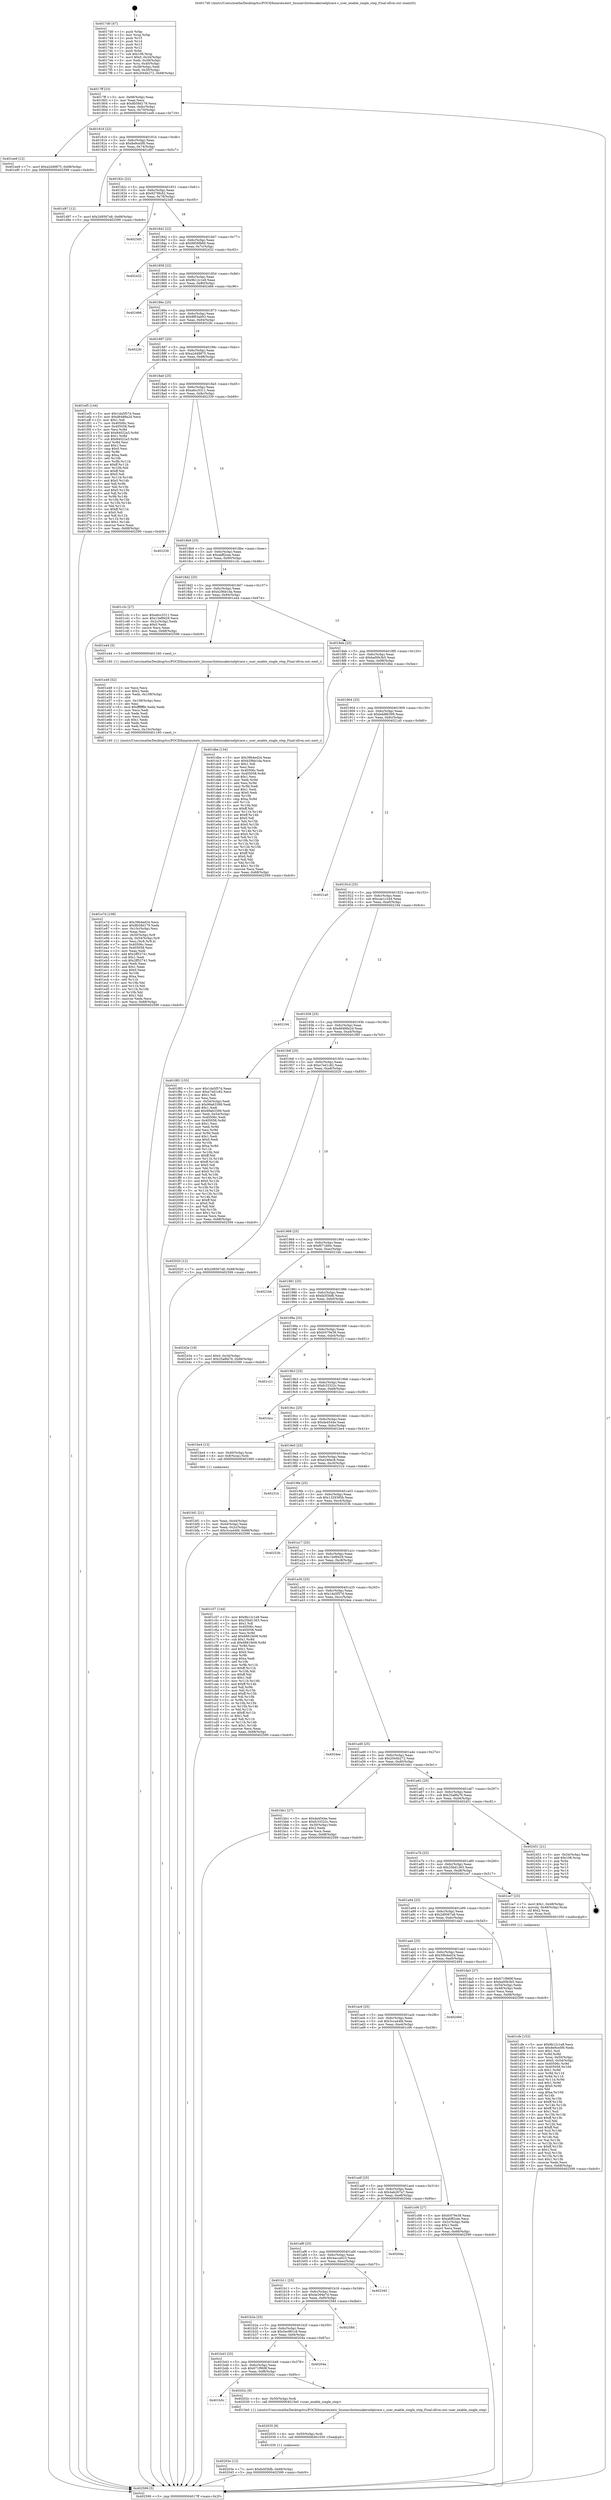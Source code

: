 digraph "0x4017d0" {
  label = "0x4017d0 (/mnt/c/Users/mathe/Desktop/tcc/POCII/binaries/extr_linuxarchxtensakernelptrace.c_user_enable_single_step_Final-ollvm.out::main(0))"
  labelloc = "t"
  node[shape=record]

  Entry [label="",width=0.3,height=0.3,shape=circle,fillcolor=black,style=filled]
  "0x4017ff" [label="{
     0x4017ff [23]\l
     | [instrs]\l
     &nbsp;&nbsp;0x4017ff \<+3\>: mov -0x68(%rbp),%eax\l
     &nbsp;&nbsp;0x401802 \<+2\>: mov %eax,%ecx\l
     &nbsp;&nbsp;0x401804 \<+6\>: sub $0x8b58d179,%ecx\l
     &nbsp;&nbsp;0x40180a \<+3\>: mov %eax,-0x6c(%rbp)\l
     &nbsp;&nbsp;0x40180d \<+3\>: mov %ecx,-0x70(%rbp)\l
     &nbsp;&nbsp;0x401810 \<+6\>: je 0000000000401ee9 \<main+0x719\>\l
  }"]
  "0x401ee9" [label="{
     0x401ee9 [12]\l
     | [instrs]\l
     &nbsp;&nbsp;0x401ee9 \<+7\>: movl $0xa2d48875,-0x68(%rbp)\l
     &nbsp;&nbsp;0x401ef0 \<+5\>: jmp 0000000000402599 \<main+0xdc9\>\l
  }"]
  "0x401816" [label="{
     0x401816 [22]\l
     | [instrs]\l
     &nbsp;&nbsp;0x401816 \<+5\>: jmp 000000000040181b \<main+0x4b\>\l
     &nbsp;&nbsp;0x40181b \<+3\>: mov -0x6c(%rbp),%eax\l
     &nbsp;&nbsp;0x40181e \<+5\>: sub $0x8e9ce5f0,%eax\l
     &nbsp;&nbsp;0x401823 \<+3\>: mov %eax,-0x74(%rbp)\l
     &nbsp;&nbsp;0x401826 \<+6\>: je 0000000000401d97 \<main+0x5c7\>\l
  }"]
  Exit [label="",width=0.3,height=0.3,shape=circle,fillcolor=black,style=filled,peripheries=2]
  "0x401d97" [label="{
     0x401d97 [12]\l
     | [instrs]\l
     &nbsp;&nbsp;0x401d97 \<+7\>: movl $0x2d9567a8,-0x68(%rbp)\l
     &nbsp;&nbsp;0x401d9e \<+5\>: jmp 0000000000402599 \<main+0xdc9\>\l
  }"]
  "0x40182c" [label="{
     0x40182c [22]\l
     | [instrs]\l
     &nbsp;&nbsp;0x40182c \<+5\>: jmp 0000000000401831 \<main+0x61\>\l
     &nbsp;&nbsp;0x401831 \<+3\>: mov -0x6c(%rbp),%eax\l
     &nbsp;&nbsp;0x401834 \<+5\>: sub $0x9278fc62,%eax\l
     &nbsp;&nbsp;0x401839 \<+3\>: mov %eax,-0x78(%rbp)\l
     &nbsp;&nbsp;0x40183c \<+6\>: je 00000000004023d5 \<main+0xc05\>\l
  }"]
  "0x40203e" [label="{
     0x40203e [12]\l
     | [instrs]\l
     &nbsp;&nbsp;0x40203e \<+7\>: movl $0xfa5f3bfb,-0x68(%rbp)\l
     &nbsp;&nbsp;0x402045 \<+5\>: jmp 0000000000402599 \<main+0xdc9\>\l
  }"]
  "0x4023d5" [label="{
     0x4023d5\l
  }", style=dashed]
  "0x401842" [label="{
     0x401842 [22]\l
     | [instrs]\l
     &nbsp;&nbsp;0x401842 \<+5\>: jmp 0000000000401847 \<main+0x77\>\l
     &nbsp;&nbsp;0x401847 \<+3\>: mov -0x6c(%rbp),%eax\l
     &nbsp;&nbsp;0x40184a \<+5\>: sub $0x9856fb60,%eax\l
     &nbsp;&nbsp;0x40184f \<+3\>: mov %eax,-0x7c(%rbp)\l
     &nbsp;&nbsp;0x401852 \<+6\>: je 0000000000402432 \<main+0xc62\>\l
  }"]
  "0x402035" [label="{
     0x402035 [9]\l
     | [instrs]\l
     &nbsp;&nbsp;0x402035 \<+4\>: mov -0x50(%rbp),%rdi\l
     &nbsp;&nbsp;0x402039 \<+5\>: call 0000000000401030 \<free@plt\>\l
     | [calls]\l
     &nbsp;&nbsp;0x401030 \{1\} (unknown)\l
  }"]
  "0x402432" [label="{
     0x402432\l
  }", style=dashed]
  "0x401858" [label="{
     0x401858 [22]\l
     | [instrs]\l
     &nbsp;&nbsp;0x401858 \<+5\>: jmp 000000000040185d \<main+0x8d\>\l
     &nbsp;&nbsp;0x40185d \<+3\>: mov -0x6c(%rbp),%eax\l
     &nbsp;&nbsp;0x401860 \<+5\>: sub $0x9b12c1e8,%eax\l
     &nbsp;&nbsp;0x401865 \<+3\>: mov %eax,-0x80(%rbp)\l
     &nbsp;&nbsp;0x401868 \<+6\>: je 0000000000402466 \<main+0xc96\>\l
  }"]
  "0x401b5c" [label="{
     0x401b5c\l
  }", style=dashed]
  "0x402466" [label="{
     0x402466\l
  }", style=dashed]
  "0x40186e" [label="{
     0x40186e [25]\l
     | [instrs]\l
     &nbsp;&nbsp;0x40186e \<+5\>: jmp 0000000000401873 \<main+0xa3\>\l
     &nbsp;&nbsp;0x401873 \<+3\>: mov -0x6c(%rbp),%eax\l
     &nbsp;&nbsp;0x401876 \<+5\>: sub $0x9f03ab93,%eax\l
     &nbsp;&nbsp;0x40187b \<+6\>: mov %eax,-0x84(%rbp)\l
     &nbsp;&nbsp;0x401881 \<+6\>: je 00000000004022fc \<main+0xb2c\>\l
  }"]
  "0x40202c" [label="{
     0x40202c [9]\l
     | [instrs]\l
     &nbsp;&nbsp;0x40202c \<+4\>: mov -0x50(%rbp),%rdi\l
     &nbsp;&nbsp;0x402030 \<+5\>: call 00000000004015e0 \<user_enable_single_step\>\l
     | [calls]\l
     &nbsp;&nbsp;0x4015e0 \{1\} (/mnt/c/Users/mathe/Desktop/tcc/POCII/binaries/extr_linuxarchxtensakernelptrace.c_user_enable_single_step_Final-ollvm.out::user_enable_single_step)\l
  }"]
  "0x4022fc" [label="{
     0x4022fc\l
  }", style=dashed]
  "0x401887" [label="{
     0x401887 [25]\l
     | [instrs]\l
     &nbsp;&nbsp;0x401887 \<+5\>: jmp 000000000040188c \<main+0xbc\>\l
     &nbsp;&nbsp;0x40188c \<+3\>: mov -0x6c(%rbp),%eax\l
     &nbsp;&nbsp;0x40188f \<+5\>: sub $0xa2d48875,%eax\l
     &nbsp;&nbsp;0x401894 \<+6\>: mov %eax,-0x88(%rbp)\l
     &nbsp;&nbsp;0x40189a \<+6\>: je 0000000000401ef5 \<main+0x725\>\l
  }"]
  "0x401b43" [label="{
     0x401b43 [25]\l
     | [instrs]\l
     &nbsp;&nbsp;0x401b43 \<+5\>: jmp 0000000000401b48 \<main+0x378\>\l
     &nbsp;&nbsp;0x401b48 \<+3\>: mov -0x6c(%rbp),%eax\l
     &nbsp;&nbsp;0x401b4b \<+5\>: sub $0x671f969f,%eax\l
     &nbsp;&nbsp;0x401b50 \<+6\>: mov %eax,-0xf8(%rbp)\l
     &nbsp;&nbsp;0x401b56 \<+6\>: je 000000000040202c \<main+0x85c\>\l
  }"]
  "0x401ef5" [label="{
     0x401ef5 [144]\l
     | [instrs]\l
     &nbsp;&nbsp;0x401ef5 \<+5\>: mov $0x1da5f57d,%eax\l
     &nbsp;&nbsp;0x401efa \<+5\>: mov $0xd6488a2d,%ecx\l
     &nbsp;&nbsp;0x401eff \<+2\>: mov $0x1,%dl\l
     &nbsp;&nbsp;0x401f01 \<+7\>: mov 0x40506c,%esi\l
     &nbsp;&nbsp;0x401f08 \<+7\>: mov 0x405058,%edi\l
     &nbsp;&nbsp;0x401f0f \<+3\>: mov %esi,%r8d\l
     &nbsp;&nbsp;0x401f12 \<+7\>: add $0x84022a3,%r8d\l
     &nbsp;&nbsp;0x401f19 \<+4\>: sub $0x1,%r8d\l
     &nbsp;&nbsp;0x401f1d \<+7\>: sub $0x84022a3,%r8d\l
     &nbsp;&nbsp;0x401f24 \<+4\>: imul %r8d,%esi\l
     &nbsp;&nbsp;0x401f28 \<+3\>: and $0x1,%esi\l
     &nbsp;&nbsp;0x401f2b \<+3\>: cmp $0x0,%esi\l
     &nbsp;&nbsp;0x401f2e \<+4\>: sete %r9b\l
     &nbsp;&nbsp;0x401f32 \<+3\>: cmp $0xa,%edi\l
     &nbsp;&nbsp;0x401f35 \<+4\>: setl %r10b\l
     &nbsp;&nbsp;0x401f39 \<+3\>: mov %r9b,%r11b\l
     &nbsp;&nbsp;0x401f3c \<+4\>: xor $0xff,%r11b\l
     &nbsp;&nbsp;0x401f40 \<+3\>: mov %r10b,%bl\l
     &nbsp;&nbsp;0x401f43 \<+3\>: xor $0xff,%bl\l
     &nbsp;&nbsp;0x401f46 \<+3\>: xor $0x0,%dl\l
     &nbsp;&nbsp;0x401f49 \<+3\>: mov %r11b,%r14b\l
     &nbsp;&nbsp;0x401f4c \<+4\>: and $0x0,%r14b\l
     &nbsp;&nbsp;0x401f50 \<+3\>: and %dl,%r9b\l
     &nbsp;&nbsp;0x401f53 \<+3\>: mov %bl,%r15b\l
     &nbsp;&nbsp;0x401f56 \<+4\>: and $0x0,%r15b\l
     &nbsp;&nbsp;0x401f5a \<+3\>: and %dl,%r10b\l
     &nbsp;&nbsp;0x401f5d \<+3\>: or %r9b,%r14b\l
     &nbsp;&nbsp;0x401f60 \<+3\>: or %r10b,%r15b\l
     &nbsp;&nbsp;0x401f63 \<+3\>: xor %r15b,%r14b\l
     &nbsp;&nbsp;0x401f66 \<+3\>: or %bl,%r11b\l
     &nbsp;&nbsp;0x401f69 \<+4\>: xor $0xff,%r11b\l
     &nbsp;&nbsp;0x401f6d \<+3\>: or $0x0,%dl\l
     &nbsp;&nbsp;0x401f70 \<+3\>: and %dl,%r11b\l
     &nbsp;&nbsp;0x401f73 \<+3\>: or %r11b,%r14b\l
     &nbsp;&nbsp;0x401f76 \<+4\>: test $0x1,%r14b\l
     &nbsp;&nbsp;0x401f7a \<+3\>: cmovne %ecx,%eax\l
     &nbsp;&nbsp;0x401f7d \<+3\>: mov %eax,-0x68(%rbp)\l
     &nbsp;&nbsp;0x401f80 \<+5\>: jmp 0000000000402599 \<main+0xdc9\>\l
  }"]
  "0x4018a0" [label="{
     0x4018a0 [25]\l
     | [instrs]\l
     &nbsp;&nbsp;0x4018a0 \<+5\>: jmp 00000000004018a5 \<main+0xd5\>\l
     &nbsp;&nbsp;0x4018a5 \<+3\>: mov -0x6c(%rbp),%eax\l
     &nbsp;&nbsp;0x4018a8 \<+5\>: sub $0xa6cc5311,%eax\l
     &nbsp;&nbsp;0x4018ad \<+6\>: mov %eax,-0x8c(%rbp)\l
     &nbsp;&nbsp;0x4018b3 \<+6\>: je 0000000000402339 \<main+0xb69\>\l
  }"]
  "0x40204a" [label="{
     0x40204a\l
  }", style=dashed]
  "0x402339" [label="{
     0x402339\l
  }", style=dashed]
  "0x4018b9" [label="{
     0x4018b9 [25]\l
     | [instrs]\l
     &nbsp;&nbsp;0x4018b9 \<+5\>: jmp 00000000004018be \<main+0xee\>\l
     &nbsp;&nbsp;0x4018be \<+3\>: mov -0x6c(%rbp),%eax\l
     &nbsp;&nbsp;0x4018c1 \<+5\>: sub $0xabff2cee,%eax\l
     &nbsp;&nbsp;0x4018c6 \<+6\>: mov %eax,-0x90(%rbp)\l
     &nbsp;&nbsp;0x4018cc \<+6\>: je 0000000000401c3c \<main+0x46c\>\l
  }"]
  "0x401b2a" [label="{
     0x401b2a [25]\l
     | [instrs]\l
     &nbsp;&nbsp;0x401b2a \<+5\>: jmp 0000000000401b2f \<main+0x35f\>\l
     &nbsp;&nbsp;0x401b2f \<+3\>: mov -0x6c(%rbp),%eax\l
     &nbsp;&nbsp;0x401b32 \<+5\>: sub $0x5ec981c8,%eax\l
     &nbsp;&nbsp;0x401b37 \<+6\>: mov %eax,-0xf4(%rbp)\l
     &nbsp;&nbsp;0x401b3d \<+6\>: je 000000000040204a \<main+0x87a\>\l
  }"]
  "0x401c3c" [label="{
     0x401c3c [27]\l
     | [instrs]\l
     &nbsp;&nbsp;0x401c3c \<+5\>: mov $0xa6cc5311,%eax\l
     &nbsp;&nbsp;0x401c41 \<+5\>: mov $0x13ef9429,%ecx\l
     &nbsp;&nbsp;0x401c46 \<+3\>: mov -0x2c(%rbp),%edx\l
     &nbsp;&nbsp;0x401c49 \<+3\>: cmp $0x0,%edx\l
     &nbsp;&nbsp;0x401c4c \<+3\>: cmove %ecx,%eax\l
     &nbsp;&nbsp;0x401c4f \<+3\>: mov %eax,-0x68(%rbp)\l
     &nbsp;&nbsp;0x401c52 \<+5\>: jmp 0000000000402599 \<main+0xdc9\>\l
  }"]
  "0x4018d2" [label="{
     0x4018d2 [25]\l
     | [instrs]\l
     &nbsp;&nbsp;0x4018d2 \<+5\>: jmp 00000000004018d7 \<main+0x107\>\l
     &nbsp;&nbsp;0x4018d7 \<+3\>: mov -0x6c(%rbp),%eax\l
     &nbsp;&nbsp;0x4018da \<+5\>: sub $0xb29bb1da,%eax\l
     &nbsp;&nbsp;0x4018df \<+6\>: mov %eax,-0x94(%rbp)\l
     &nbsp;&nbsp;0x4018e5 \<+6\>: je 0000000000401e44 \<main+0x674\>\l
  }"]
  "0x40258d" [label="{
     0x40258d\l
  }", style=dashed]
  "0x401e44" [label="{
     0x401e44 [5]\l
     | [instrs]\l
     &nbsp;&nbsp;0x401e44 \<+5\>: call 0000000000401160 \<next_i\>\l
     | [calls]\l
     &nbsp;&nbsp;0x401160 \{1\} (/mnt/c/Users/mathe/Desktop/tcc/POCII/binaries/extr_linuxarchxtensakernelptrace.c_user_enable_single_step_Final-ollvm.out::next_i)\l
  }"]
  "0x4018eb" [label="{
     0x4018eb [25]\l
     | [instrs]\l
     &nbsp;&nbsp;0x4018eb \<+5\>: jmp 00000000004018f0 \<main+0x120\>\l
     &nbsp;&nbsp;0x4018f0 \<+3\>: mov -0x6c(%rbp),%eax\l
     &nbsp;&nbsp;0x4018f3 \<+5\>: sub $0xba00b3b5,%eax\l
     &nbsp;&nbsp;0x4018f8 \<+6\>: mov %eax,-0x98(%rbp)\l
     &nbsp;&nbsp;0x4018fe \<+6\>: je 0000000000401dbe \<main+0x5ee\>\l
  }"]
  "0x401b11" [label="{
     0x401b11 [25]\l
     | [instrs]\l
     &nbsp;&nbsp;0x401b11 \<+5\>: jmp 0000000000401b16 \<main+0x346\>\l
     &nbsp;&nbsp;0x401b16 \<+3\>: mov -0x6c(%rbp),%eax\l
     &nbsp;&nbsp;0x401b19 \<+5\>: sub $0x4e394e7d,%eax\l
     &nbsp;&nbsp;0x401b1e \<+6\>: mov %eax,-0xf0(%rbp)\l
     &nbsp;&nbsp;0x401b24 \<+6\>: je 000000000040258d \<main+0xdbd\>\l
  }"]
  "0x401dbe" [label="{
     0x401dbe [134]\l
     | [instrs]\l
     &nbsp;&nbsp;0x401dbe \<+5\>: mov $0x39b4ed24,%eax\l
     &nbsp;&nbsp;0x401dc3 \<+5\>: mov $0xb29bb1da,%ecx\l
     &nbsp;&nbsp;0x401dc8 \<+2\>: mov $0x1,%dl\l
     &nbsp;&nbsp;0x401dca \<+2\>: xor %esi,%esi\l
     &nbsp;&nbsp;0x401dcc \<+7\>: mov 0x40506c,%edi\l
     &nbsp;&nbsp;0x401dd3 \<+8\>: mov 0x405058,%r8d\l
     &nbsp;&nbsp;0x401ddb \<+3\>: sub $0x1,%esi\l
     &nbsp;&nbsp;0x401dde \<+3\>: mov %edi,%r9d\l
     &nbsp;&nbsp;0x401de1 \<+3\>: add %esi,%r9d\l
     &nbsp;&nbsp;0x401de4 \<+4\>: imul %r9d,%edi\l
     &nbsp;&nbsp;0x401de8 \<+3\>: and $0x1,%edi\l
     &nbsp;&nbsp;0x401deb \<+3\>: cmp $0x0,%edi\l
     &nbsp;&nbsp;0x401dee \<+4\>: sete %r10b\l
     &nbsp;&nbsp;0x401df2 \<+4\>: cmp $0xa,%r8d\l
     &nbsp;&nbsp;0x401df6 \<+4\>: setl %r11b\l
     &nbsp;&nbsp;0x401dfa \<+3\>: mov %r10b,%bl\l
     &nbsp;&nbsp;0x401dfd \<+3\>: xor $0xff,%bl\l
     &nbsp;&nbsp;0x401e00 \<+3\>: mov %r11b,%r14b\l
     &nbsp;&nbsp;0x401e03 \<+4\>: xor $0xff,%r14b\l
     &nbsp;&nbsp;0x401e07 \<+3\>: xor $0x0,%dl\l
     &nbsp;&nbsp;0x401e0a \<+3\>: mov %bl,%r15b\l
     &nbsp;&nbsp;0x401e0d \<+4\>: and $0x0,%r15b\l
     &nbsp;&nbsp;0x401e11 \<+3\>: and %dl,%r10b\l
     &nbsp;&nbsp;0x401e14 \<+3\>: mov %r14b,%r12b\l
     &nbsp;&nbsp;0x401e17 \<+4\>: and $0x0,%r12b\l
     &nbsp;&nbsp;0x401e1b \<+3\>: and %dl,%r11b\l
     &nbsp;&nbsp;0x401e1e \<+3\>: or %r10b,%r15b\l
     &nbsp;&nbsp;0x401e21 \<+3\>: or %r11b,%r12b\l
     &nbsp;&nbsp;0x401e24 \<+3\>: xor %r12b,%r15b\l
     &nbsp;&nbsp;0x401e27 \<+3\>: or %r14b,%bl\l
     &nbsp;&nbsp;0x401e2a \<+3\>: xor $0xff,%bl\l
     &nbsp;&nbsp;0x401e2d \<+3\>: or $0x0,%dl\l
     &nbsp;&nbsp;0x401e30 \<+2\>: and %dl,%bl\l
     &nbsp;&nbsp;0x401e32 \<+3\>: or %bl,%r15b\l
     &nbsp;&nbsp;0x401e35 \<+4\>: test $0x1,%r15b\l
     &nbsp;&nbsp;0x401e39 \<+3\>: cmovne %ecx,%eax\l
     &nbsp;&nbsp;0x401e3c \<+3\>: mov %eax,-0x68(%rbp)\l
     &nbsp;&nbsp;0x401e3f \<+5\>: jmp 0000000000402599 \<main+0xdc9\>\l
  }"]
  "0x401904" [label="{
     0x401904 [25]\l
     | [instrs]\l
     &nbsp;&nbsp;0x401904 \<+5\>: jmp 0000000000401909 \<main+0x139\>\l
     &nbsp;&nbsp;0x401909 \<+3\>: mov -0x6c(%rbp),%eax\l
     &nbsp;&nbsp;0x40190c \<+5\>: sub $0xbdd86399,%eax\l
     &nbsp;&nbsp;0x401911 \<+6\>: mov %eax,-0x9c(%rbp)\l
     &nbsp;&nbsp;0x401917 \<+6\>: je 00000000004021a0 \<main+0x9d0\>\l
  }"]
  "0x402345" [label="{
     0x402345\l
  }", style=dashed]
  "0x4021a0" [label="{
     0x4021a0\l
  }", style=dashed]
  "0x40191d" [label="{
     0x40191d [25]\l
     | [instrs]\l
     &nbsp;&nbsp;0x40191d \<+5\>: jmp 0000000000401922 \<main+0x152\>\l
     &nbsp;&nbsp;0x401922 \<+3\>: mov -0x6c(%rbp),%eax\l
     &nbsp;&nbsp;0x401925 \<+5\>: sub $0xcae1c244,%eax\l
     &nbsp;&nbsp;0x40192a \<+6\>: mov %eax,-0xa0(%rbp)\l
     &nbsp;&nbsp;0x401930 \<+6\>: je 0000000000402194 \<main+0x9c4\>\l
  }"]
  "0x401af8" [label="{
     0x401af8 [25]\l
     | [instrs]\l
     &nbsp;&nbsp;0x401af8 \<+5\>: jmp 0000000000401afd \<main+0x32d\>\l
     &nbsp;&nbsp;0x401afd \<+3\>: mov -0x6c(%rbp),%eax\l
     &nbsp;&nbsp;0x401b00 \<+5\>: sub $0x4acca023,%eax\l
     &nbsp;&nbsp;0x401b05 \<+6\>: mov %eax,-0xec(%rbp)\l
     &nbsp;&nbsp;0x401b0b \<+6\>: je 0000000000402345 \<main+0xb75\>\l
  }"]
  "0x402194" [label="{
     0x402194\l
  }", style=dashed]
  "0x401936" [label="{
     0x401936 [25]\l
     | [instrs]\l
     &nbsp;&nbsp;0x401936 \<+5\>: jmp 000000000040193b \<main+0x16b\>\l
     &nbsp;&nbsp;0x40193b \<+3\>: mov -0x6c(%rbp),%eax\l
     &nbsp;&nbsp;0x40193e \<+5\>: sub $0xd6488a2d,%eax\l
     &nbsp;&nbsp;0x401943 \<+6\>: mov %eax,-0xa4(%rbp)\l
     &nbsp;&nbsp;0x401949 \<+6\>: je 0000000000401f85 \<main+0x7b5\>\l
  }"]
  "0x4020da" [label="{
     0x4020da\l
  }", style=dashed]
  "0x401f85" [label="{
     0x401f85 [155]\l
     | [instrs]\l
     &nbsp;&nbsp;0x401f85 \<+5\>: mov $0x1da5f57d,%eax\l
     &nbsp;&nbsp;0x401f8a \<+5\>: mov $0xe7ed1c82,%ecx\l
     &nbsp;&nbsp;0x401f8f \<+2\>: mov $0x1,%dl\l
     &nbsp;&nbsp;0x401f91 \<+2\>: xor %esi,%esi\l
     &nbsp;&nbsp;0x401f93 \<+3\>: mov -0x54(%rbp),%edi\l
     &nbsp;&nbsp;0x401f96 \<+6\>: sub $0x99a63399,%edi\l
     &nbsp;&nbsp;0x401f9c \<+3\>: add $0x1,%edi\l
     &nbsp;&nbsp;0x401f9f \<+6\>: add $0x99a63399,%edi\l
     &nbsp;&nbsp;0x401fa5 \<+3\>: mov %edi,-0x54(%rbp)\l
     &nbsp;&nbsp;0x401fa8 \<+7\>: mov 0x40506c,%edi\l
     &nbsp;&nbsp;0x401faf \<+8\>: mov 0x405058,%r8d\l
     &nbsp;&nbsp;0x401fb7 \<+3\>: sub $0x1,%esi\l
     &nbsp;&nbsp;0x401fba \<+3\>: mov %edi,%r9d\l
     &nbsp;&nbsp;0x401fbd \<+3\>: add %esi,%r9d\l
     &nbsp;&nbsp;0x401fc0 \<+4\>: imul %r9d,%edi\l
     &nbsp;&nbsp;0x401fc4 \<+3\>: and $0x1,%edi\l
     &nbsp;&nbsp;0x401fc7 \<+3\>: cmp $0x0,%edi\l
     &nbsp;&nbsp;0x401fca \<+4\>: sete %r10b\l
     &nbsp;&nbsp;0x401fce \<+4\>: cmp $0xa,%r8d\l
     &nbsp;&nbsp;0x401fd2 \<+4\>: setl %r11b\l
     &nbsp;&nbsp;0x401fd6 \<+3\>: mov %r10b,%bl\l
     &nbsp;&nbsp;0x401fd9 \<+3\>: xor $0xff,%bl\l
     &nbsp;&nbsp;0x401fdc \<+3\>: mov %r11b,%r14b\l
     &nbsp;&nbsp;0x401fdf \<+4\>: xor $0xff,%r14b\l
     &nbsp;&nbsp;0x401fe3 \<+3\>: xor $0x0,%dl\l
     &nbsp;&nbsp;0x401fe6 \<+3\>: mov %bl,%r15b\l
     &nbsp;&nbsp;0x401fe9 \<+4\>: and $0x0,%r15b\l
     &nbsp;&nbsp;0x401fed \<+3\>: and %dl,%r10b\l
     &nbsp;&nbsp;0x401ff0 \<+3\>: mov %r14b,%r12b\l
     &nbsp;&nbsp;0x401ff3 \<+4\>: and $0x0,%r12b\l
     &nbsp;&nbsp;0x401ff7 \<+3\>: and %dl,%r11b\l
     &nbsp;&nbsp;0x401ffa \<+3\>: or %r10b,%r15b\l
     &nbsp;&nbsp;0x401ffd \<+3\>: or %r11b,%r12b\l
     &nbsp;&nbsp;0x402000 \<+3\>: xor %r12b,%r15b\l
     &nbsp;&nbsp;0x402003 \<+3\>: or %r14b,%bl\l
     &nbsp;&nbsp;0x402006 \<+3\>: xor $0xff,%bl\l
     &nbsp;&nbsp;0x402009 \<+3\>: or $0x0,%dl\l
     &nbsp;&nbsp;0x40200c \<+2\>: and %dl,%bl\l
     &nbsp;&nbsp;0x40200e \<+3\>: or %bl,%r15b\l
     &nbsp;&nbsp;0x402011 \<+4\>: test $0x1,%r15b\l
     &nbsp;&nbsp;0x402015 \<+3\>: cmovne %ecx,%eax\l
     &nbsp;&nbsp;0x402018 \<+3\>: mov %eax,-0x68(%rbp)\l
     &nbsp;&nbsp;0x40201b \<+5\>: jmp 0000000000402599 \<main+0xdc9\>\l
  }"]
  "0x40194f" [label="{
     0x40194f [25]\l
     | [instrs]\l
     &nbsp;&nbsp;0x40194f \<+5\>: jmp 0000000000401954 \<main+0x184\>\l
     &nbsp;&nbsp;0x401954 \<+3\>: mov -0x6c(%rbp),%eax\l
     &nbsp;&nbsp;0x401957 \<+5\>: sub $0xe7ed1c82,%eax\l
     &nbsp;&nbsp;0x40195c \<+6\>: mov %eax,-0xa8(%rbp)\l
     &nbsp;&nbsp;0x401962 \<+6\>: je 0000000000402020 \<main+0x850\>\l
  }"]
  "0x401e7d" [label="{
     0x401e7d [108]\l
     | [instrs]\l
     &nbsp;&nbsp;0x401e7d \<+5\>: mov $0x39b4ed24,%ecx\l
     &nbsp;&nbsp;0x401e82 \<+5\>: mov $0x8b58d179,%edx\l
     &nbsp;&nbsp;0x401e87 \<+6\>: mov -0x10c(%rbp),%esi\l
     &nbsp;&nbsp;0x401e8d \<+3\>: imul %eax,%esi\l
     &nbsp;&nbsp;0x401e90 \<+4\>: mov -0x50(%rbp),%r8\l
     &nbsp;&nbsp;0x401e94 \<+4\>: movslq -0x54(%rbp),%r9\l
     &nbsp;&nbsp;0x401e98 \<+4\>: mov %esi,(%r8,%r9,4)\l
     &nbsp;&nbsp;0x401e9c \<+7\>: mov 0x40506c,%eax\l
     &nbsp;&nbsp;0x401ea3 \<+7\>: mov 0x405058,%esi\l
     &nbsp;&nbsp;0x401eaa \<+2\>: mov %eax,%edi\l
     &nbsp;&nbsp;0x401eac \<+6\>: add $0x2ff52741,%edi\l
     &nbsp;&nbsp;0x401eb2 \<+3\>: sub $0x1,%edi\l
     &nbsp;&nbsp;0x401eb5 \<+6\>: sub $0x2ff52741,%edi\l
     &nbsp;&nbsp;0x401ebb \<+3\>: imul %edi,%eax\l
     &nbsp;&nbsp;0x401ebe \<+3\>: and $0x1,%eax\l
     &nbsp;&nbsp;0x401ec1 \<+3\>: cmp $0x0,%eax\l
     &nbsp;&nbsp;0x401ec4 \<+4\>: sete %r10b\l
     &nbsp;&nbsp;0x401ec8 \<+3\>: cmp $0xa,%esi\l
     &nbsp;&nbsp;0x401ecb \<+4\>: setl %r11b\l
     &nbsp;&nbsp;0x401ecf \<+3\>: mov %r10b,%bl\l
     &nbsp;&nbsp;0x401ed2 \<+3\>: and %r11b,%bl\l
     &nbsp;&nbsp;0x401ed5 \<+3\>: xor %r11b,%r10b\l
     &nbsp;&nbsp;0x401ed8 \<+3\>: or %r10b,%bl\l
     &nbsp;&nbsp;0x401edb \<+3\>: test $0x1,%bl\l
     &nbsp;&nbsp;0x401ede \<+3\>: cmovne %edx,%ecx\l
     &nbsp;&nbsp;0x401ee1 \<+3\>: mov %ecx,-0x68(%rbp)\l
     &nbsp;&nbsp;0x401ee4 \<+5\>: jmp 0000000000402599 \<main+0xdc9\>\l
  }"]
  "0x402020" [label="{
     0x402020 [12]\l
     | [instrs]\l
     &nbsp;&nbsp;0x402020 \<+7\>: movl $0x2d9567a8,-0x68(%rbp)\l
     &nbsp;&nbsp;0x402027 \<+5\>: jmp 0000000000402599 \<main+0xdc9\>\l
  }"]
  "0x401968" [label="{
     0x401968 [25]\l
     | [instrs]\l
     &nbsp;&nbsp;0x401968 \<+5\>: jmp 000000000040196d \<main+0x19d\>\l
     &nbsp;&nbsp;0x40196d \<+3\>: mov -0x6c(%rbp),%eax\l
     &nbsp;&nbsp;0x401970 \<+5\>: sub $0xf071fd0c,%eax\l
     &nbsp;&nbsp;0x401975 \<+6\>: mov %eax,-0xac(%rbp)\l
     &nbsp;&nbsp;0x40197b \<+6\>: je 00000000004021bb \<main+0x9eb\>\l
  }"]
  "0x401e49" [label="{
     0x401e49 [52]\l
     | [instrs]\l
     &nbsp;&nbsp;0x401e49 \<+2\>: xor %ecx,%ecx\l
     &nbsp;&nbsp;0x401e4b \<+5\>: mov $0x2,%edx\l
     &nbsp;&nbsp;0x401e50 \<+6\>: mov %edx,-0x108(%rbp)\l
     &nbsp;&nbsp;0x401e56 \<+1\>: cltd\l
     &nbsp;&nbsp;0x401e57 \<+6\>: mov -0x108(%rbp),%esi\l
     &nbsp;&nbsp;0x401e5d \<+2\>: idiv %esi\l
     &nbsp;&nbsp;0x401e5f \<+6\>: imul $0xfffffffe,%edx,%edx\l
     &nbsp;&nbsp;0x401e65 \<+2\>: mov %ecx,%edi\l
     &nbsp;&nbsp;0x401e67 \<+2\>: sub %edx,%edi\l
     &nbsp;&nbsp;0x401e69 \<+2\>: mov %ecx,%edx\l
     &nbsp;&nbsp;0x401e6b \<+3\>: sub $0x1,%edx\l
     &nbsp;&nbsp;0x401e6e \<+2\>: add %edx,%edi\l
     &nbsp;&nbsp;0x401e70 \<+2\>: sub %edi,%ecx\l
     &nbsp;&nbsp;0x401e72 \<+6\>: mov %ecx,-0x10c(%rbp)\l
     &nbsp;&nbsp;0x401e78 \<+5\>: call 0000000000401160 \<next_i\>\l
     | [calls]\l
     &nbsp;&nbsp;0x401160 \{1\} (/mnt/c/Users/mathe/Desktop/tcc/POCII/binaries/extr_linuxarchxtensakernelptrace.c_user_enable_single_step_Final-ollvm.out::next_i)\l
  }"]
  "0x4021bb" [label="{
     0x4021bb\l
  }", style=dashed]
  "0x401981" [label="{
     0x401981 [25]\l
     | [instrs]\l
     &nbsp;&nbsp;0x401981 \<+5\>: jmp 0000000000401986 \<main+0x1b6\>\l
     &nbsp;&nbsp;0x401986 \<+3\>: mov -0x6c(%rbp),%eax\l
     &nbsp;&nbsp;0x401989 \<+5\>: sub $0xfa5f3bfb,%eax\l
     &nbsp;&nbsp;0x40198e \<+6\>: mov %eax,-0xb0(%rbp)\l
     &nbsp;&nbsp;0x401994 \<+6\>: je 000000000040243e \<main+0xc6e\>\l
  }"]
  "0x401cfe" [label="{
     0x401cfe [153]\l
     | [instrs]\l
     &nbsp;&nbsp;0x401cfe \<+5\>: mov $0x9b12c1e8,%ecx\l
     &nbsp;&nbsp;0x401d03 \<+5\>: mov $0x8e9ce5f0,%edx\l
     &nbsp;&nbsp;0x401d08 \<+3\>: mov $0x1,%sil\l
     &nbsp;&nbsp;0x401d0b \<+3\>: xor %r8d,%r8d\l
     &nbsp;&nbsp;0x401d0e \<+4\>: mov %rax,-0x50(%rbp)\l
     &nbsp;&nbsp;0x401d12 \<+7\>: movl $0x0,-0x54(%rbp)\l
     &nbsp;&nbsp;0x401d19 \<+8\>: mov 0x40506c,%r9d\l
     &nbsp;&nbsp;0x401d21 \<+8\>: mov 0x405058,%r10d\l
     &nbsp;&nbsp;0x401d29 \<+4\>: sub $0x1,%r8d\l
     &nbsp;&nbsp;0x401d2d \<+3\>: mov %r9d,%r11d\l
     &nbsp;&nbsp;0x401d30 \<+3\>: add %r8d,%r11d\l
     &nbsp;&nbsp;0x401d33 \<+4\>: imul %r11d,%r9d\l
     &nbsp;&nbsp;0x401d37 \<+4\>: and $0x1,%r9d\l
     &nbsp;&nbsp;0x401d3b \<+4\>: cmp $0x0,%r9d\l
     &nbsp;&nbsp;0x401d3f \<+3\>: sete %bl\l
     &nbsp;&nbsp;0x401d42 \<+4\>: cmp $0xa,%r10d\l
     &nbsp;&nbsp;0x401d46 \<+4\>: setl %r14b\l
     &nbsp;&nbsp;0x401d4a \<+3\>: mov %bl,%r15b\l
     &nbsp;&nbsp;0x401d4d \<+4\>: xor $0xff,%r15b\l
     &nbsp;&nbsp;0x401d51 \<+3\>: mov %r14b,%r12b\l
     &nbsp;&nbsp;0x401d54 \<+4\>: xor $0xff,%r12b\l
     &nbsp;&nbsp;0x401d58 \<+4\>: xor $0x1,%sil\l
     &nbsp;&nbsp;0x401d5c \<+3\>: mov %r15b,%r13b\l
     &nbsp;&nbsp;0x401d5f \<+4\>: and $0xff,%r13b\l
     &nbsp;&nbsp;0x401d63 \<+3\>: and %sil,%bl\l
     &nbsp;&nbsp;0x401d66 \<+3\>: mov %r12b,%al\l
     &nbsp;&nbsp;0x401d69 \<+2\>: and $0xff,%al\l
     &nbsp;&nbsp;0x401d6b \<+3\>: and %sil,%r14b\l
     &nbsp;&nbsp;0x401d6e \<+3\>: or %bl,%r13b\l
     &nbsp;&nbsp;0x401d71 \<+3\>: or %r14b,%al\l
     &nbsp;&nbsp;0x401d74 \<+3\>: xor %al,%r13b\l
     &nbsp;&nbsp;0x401d77 \<+3\>: or %r12b,%r15b\l
     &nbsp;&nbsp;0x401d7a \<+4\>: xor $0xff,%r15b\l
     &nbsp;&nbsp;0x401d7e \<+4\>: or $0x1,%sil\l
     &nbsp;&nbsp;0x401d82 \<+3\>: and %sil,%r15b\l
     &nbsp;&nbsp;0x401d85 \<+3\>: or %r15b,%r13b\l
     &nbsp;&nbsp;0x401d88 \<+4\>: test $0x1,%r13b\l
     &nbsp;&nbsp;0x401d8c \<+3\>: cmovne %edx,%ecx\l
     &nbsp;&nbsp;0x401d8f \<+3\>: mov %ecx,-0x68(%rbp)\l
     &nbsp;&nbsp;0x401d92 \<+5\>: jmp 0000000000402599 \<main+0xdc9\>\l
  }"]
  "0x40243e" [label="{
     0x40243e [19]\l
     | [instrs]\l
     &nbsp;&nbsp;0x40243e \<+7\>: movl $0x0,-0x34(%rbp)\l
     &nbsp;&nbsp;0x402445 \<+7\>: movl $0x25a8fa76,-0x68(%rbp)\l
     &nbsp;&nbsp;0x40244c \<+5\>: jmp 0000000000402599 \<main+0xdc9\>\l
  }"]
  "0x40199a" [label="{
     0x40199a [25]\l
     | [instrs]\l
     &nbsp;&nbsp;0x40199a \<+5\>: jmp 000000000040199f \<main+0x1cf\>\l
     &nbsp;&nbsp;0x40199f \<+3\>: mov -0x6c(%rbp),%eax\l
     &nbsp;&nbsp;0x4019a2 \<+5\>: sub $0xfc079e38,%eax\l
     &nbsp;&nbsp;0x4019a7 \<+6\>: mov %eax,-0xb4(%rbp)\l
     &nbsp;&nbsp;0x4019ad \<+6\>: je 0000000000401c21 \<main+0x451\>\l
  }"]
  "0x401adf" [label="{
     0x401adf [25]\l
     | [instrs]\l
     &nbsp;&nbsp;0x401adf \<+5\>: jmp 0000000000401ae4 \<main+0x314\>\l
     &nbsp;&nbsp;0x401ae4 \<+3\>: mov -0x6c(%rbp),%eax\l
     &nbsp;&nbsp;0x401ae7 \<+5\>: sub $0x4ab267a7,%eax\l
     &nbsp;&nbsp;0x401aec \<+6\>: mov %eax,-0xe8(%rbp)\l
     &nbsp;&nbsp;0x401af2 \<+6\>: je 00000000004020da \<main+0x90a\>\l
  }"]
  "0x401c21" [label="{
     0x401c21\l
  }", style=dashed]
  "0x4019b3" [label="{
     0x4019b3 [25]\l
     | [instrs]\l
     &nbsp;&nbsp;0x4019b3 \<+5\>: jmp 00000000004019b8 \<main+0x1e8\>\l
     &nbsp;&nbsp;0x4019b8 \<+3\>: mov -0x6c(%rbp),%eax\l
     &nbsp;&nbsp;0x4019bb \<+5\>: sub $0xfc33322c,%eax\l
     &nbsp;&nbsp;0x4019c0 \<+6\>: mov %eax,-0xb8(%rbp)\l
     &nbsp;&nbsp;0x4019c6 \<+6\>: je 0000000000401bcc \<main+0x3fc\>\l
  }"]
  "0x401c06" [label="{
     0x401c06 [27]\l
     | [instrs]\l
     &nbsp;&nbsp;0x401c06 \<+5\>: mov $0xfc079e38,%eax\l
     &nbsp;&nbsp;0x401c0b \<+5\>: mov $0xabff2cee,%ecx\l
     &nbsp;&nbsp;0x401c10 \<+3\>: mov -0x2c(%rbp),%edx\l
     &nbsp;&nbsp;0x401c13 \<+3\>: cmp $0x1,%edx\l
     &nbsp;&nbsp;0x401c16 \<+3\>: cmovl %ecx,%eax\l
     &nbsp;&nbsp;0x401c19 \<+3\>: mov %eax,-0x68(%rbp)\l
     &nbsp;&nbsp;0x401c1c \<+5\>: jmp 0000000000402599 \<main+0xdc9\>\l
  }"]
  "0x401bcc" [label="{
     0x401bcc\l
  }", style=dashed]
  "0x4019cc" [label="{
     0x4019cc [25]\l
     | [instrs]\l
     &nbsp;&nbsp;0x4019cc \<+5\>: jmp 00000000004019d1 \<main+0x201\>\l
     &nbsp;&nbsp;0x4019d1 \<+3\>: mov -0x6c(%rbp),%eax\l
     &nbsp;&nbsp;0x4019d4 \<+5\>: sub $0xda4544e,%eax\l
     &nbsp;&nbsp;0x4019d9 \<+6\>: mov %eax,-0xbc(%rbp)\l
     &nbsp;&nbsp;0x4019df \<+6\>: je 0000000000401be4 \<main+0x414\>\l
  }"]
  "0x401ac6" [label="{
     0x401ac6 [25]\l
     | [instrs]\l
     &nbsp;&nbsp;0x401ac6 \<+5\>: jmp 0000000000401acb \<main+0x2fb\>\l
     &nbsp;&nbsp;0x401acb \<+3\>: mov -0x6c(%rbp),%eax\l
     &nbsp;&nbsp;0x401ace \<+5\>: sub $0x3cca44fd,%eax\l
     &nbsp;&nbsp;0x401ad3 \<+6\>: mov %eax,-0xe4(%rbp)\l
     &nbsp;&nbsp;0x401ad9 \<+6\>: je 0000000000401c06 \<main+0x436\>\l
  }"]
  "0x401be4" [label="{
     0x401be4 [13]\l
     | [instrs]\l
     &nbsp;&nbsp;0x401be4 \<+4\>: mov -0x40(%rbp),%rax\l
     &nbsp;&nbsp;0x401be8 \<+4\>: mov 0x8(%rax),%rdi\l
     &nbsp;&nbsp;0x401bec \<+5\>: call 0000000000401060 \<atoi@plt\>\l
     | [calls]\l
     &nbsp;&nbsp;0x401060 \{1\} (unknown)\l
  }"]
  "0x4019e5" [label="{
     0x4019e5 [25]\l
     | [instrs]\l
     &nbsp;&nbsp;0x4019e5 \<+5\>: jmp 00000000004019ea \<main+0x21a\>\l
     &nbsp;&nbsp;0x4019ea \<+3\>: mov -0x6c(%rbp),%eax\l
     &nbsp;&nbsp;0x4019ed \<+5\>: sub $0xe246ec8,%eax\l
     &nbsp;&nbsp;0x4019f2 \<+6\>: mov %eax,-0xc0(%rbp)\l
     &nbsp;&nbsp;0x4019f8 \<+6\>: je 000000000040231b \<main+0xb4b\>\l
  }"]
  "0x402494" [label="{
     0x402494\l
  }", style=dashed]
  "0x40231b" [label="{
     0x40231b\l
  }", style=dashed]
  "0x4019fe" [label="{
     0x4019fe [25]\l
     | [instrs]\l
     &nbsp;&nbsp;0x4019fe \<+5\>: jmp 0000000000401a03 \<main+0x233\>\l
     &nbsp;&nbsp;0x401a03 \<+3\>: mov -0x6c(%rbp),%eax\l
     &nbsp;&nbsp;0x401a06 \<+5\>: sub $0x1329395b,%eax\l
     &nbsp;&nbsp;0x401a0b \<+6\>: mov %eax,-0xc4(%rbp)\l
     &nbsp;&nbsp;0x401a11 \<+6\>: je 000000000040253b \<main+0xd6b\>\l
  }"]
  "0x401aad" [label="{
     0x401aad [25]\l
     | [instrs]\l
     &nbsp;&nbsp;0x401aad \<+5\>: jmp 0000000000401ab2 \<main+0x2e2\>\l
     &nbsp;&nbsp;0x401ab2 \<+3\>: mov -0x6c(%rbp),%eax\l
     &nbsp;&nbsp;0x401ab5 \<+5\>: sub $0x39b4ed24,%eax\l
     &nbsp;&nbsp;0x401aba \<+6\>: mov %eax,-0xe0(%rbp)\l
     &nbsp;&nbsp;0x401ac0 \<+6\>: je 0000000000402494 \<main+0xcc4\>\l
  }"]
  "0x40253b" [label="{
     0x40253b\l
  }", style=dashed]
  "0x401a17" [label="{
     0x401a17 [25]\l
     | [instrs]\l
     &nbsp;&nbsp;0x401a17 \<+5\>: jmp 0000000000401a1c \<main+0x24c\>\l
     &nbsp;&nbsp;0x401a1c \<+3\>: mov -0x6c(%rbp),%eax\l
     &nbsp;&nbsp;0x401a1f \<+5\>: sub $0x13ef9429,%eax\l
     &nbsp;&nbsp;0x401a24 \<+6\>: mov %eax,-0xc8(%rbp)\l
     &nbsp;&nbsp;0x401a2a \<+6\>: je 0000000000401c57 \<main+0x487\>\l
  }"]
  "0x401da3" [label="{
     0x401da3 [27]\l
     | [instrs]\l
     &nbsp;&nbsp;0x401da3 \<+5\>: mov $0x671f969f,%eax\l
     &nbsp;&nbsp;0x401da8 \<+5\>: mov $0xba00b3b5,%ecx\l
     &nbsp;&nbsp;0x401dad \<+3\>: mov -0x54(%rbp),%edx\l
     &nbsp;&nbsp;0x401db0 \<+3\>: cmp -0x48(%rbp),%edx\l
     &nbsp;&nbsp;0x401db3 \<+3\>: cmovl %ecx,%eax\l
     &nbsp;&nbsp;0x401db6 \<+3\>: mov %eax,-0x68(%rbp)\l
     &nbsp;&nbsp;0x401db9 \<+5\>: jmp 0000000000402599 \<main+0xdc9\>\l
  }"]
  "0x401c57" [label="{
     0x401c57 [144]\l
     | [instrs]\l
     &nbsp;&nbsp;0x401c57 \<+5\>: mov $0x9b12c1e8,%eax\l
     &nbsp;&nbsp;0x401c5c \<+5\>: mov $0x25bd1363,%ecx\l
     &nbsp;&nbsp;0x401c61 \<+2\>: mov $0x1,%dl\l
     &nbsp;&nbsp;0x401c63 \<+7\>: mov 0x40506c,%esi\l
     &nbsp;&nbsp;0x401c6a \<+7\>: mov 0x405058,%edi\l
     &nbsp;&nbsp;0x401c71 \<+3\>: mov %esi,%r8d\l
     &nbsp;&nbsp;0x401c74 \<+7\>: add $0x6881fe08,%r8d\l
     &nbsp;&nbsp;0x401c7b \<+4\>: sub $0x1,%r8d\l
     &nbsp;&nbsp;0x401c7f \<+7\>: sub $0x6881fe08,%r8d\l
     &nbsp;&nbsp;0x401c86 \<+4\>: imul %r8d,%esi\l
     &nbsp;&nbsp;0x401c8a \<+3\>: and $0x1,%esi\l
     &nbsp;&nbsp;0x401c8d \<+3\>: cmp $0x0,%esi\l
     &nbsp;&nbsp;0x401c90 \<+4\>: sete %r9b\l
     &nbsp;&nbsp;0x401c94 \<+3\>: cmp $0xa,%edi\l
     &nbsp;&nbsp;0x401c97 \<+4\>: setl %r10b\l
     &nbsp;&nbsp;0x401c9b \<+3\>: mov %r9b,%r11b\l
     &nbsp;&nbsp;0x401c9e \<+4\>: xor $0xff,%r11b\l
     &nbsp;&nbsp;0x401ca2 \<+3\>: mov %r10b,%bl\l
     &nbsp;&nbsp;0x401ca5 \<+3\>: xor $0xff,%bl\l
     &nbsp;&nbsp;0x401ca8 \<+3\>: xor $0x1,%dl\l
     &nbsp;&nbsp;0x401cab \<+3\>: mov %r11b,%r14b\l
     &nbsp;&nbsp;0x401cae \<+4\>: and $0xff,%r14b\l
     &nbsp;&nbsp;0x401cb2 \<+3\>: and %dl,%r9b\l
     &nbsp;&nbsp;0x401cb5 \<+3\>: mov %bl,%r15b\l
     &nbsp;&nbsp;0x401cb8 \<+4\>: and $0xff,%r15b\l
     &nbsp;&nbsp;0x401cbc \<+3\>: and %dl,%r10b\l
     &nbsp;&nbsp;0x401cbf \<+3\>: or %r9b,%r14b\l
     &nbsp;&nbsp;0x401cc2 \<+3\>: or %r10b,%r15b\l
     &nbsp;&nbsp;0x401cc5 \<+3\>: xor %r15b,%r14b\l
     &nbsp;&nbsp;0x401cc8 \<+3\>: or %bl,%r11b\l
     &nbsp;&nbsp;0x401ccb \<+4\>: xor $0xff,%r11b\l
     &nbsp;&nbsp;0x401ccf \<+3\>: or $0x1,%dl\l
     &nbsp;&nbsp;0x401cd2 \<+3\>: and %dl,%r11b\l
     &nbsp;&nbsp;0x401cd5 \<+3\>: or %r11b,%r14b\l
     &nbsp;&nbsp;0x401cd8 \<+4\>: test $0x1,%r14b\l
     &nbsp;&nbsp;0x401cdc \<+3\>: cmovne %ecx,%eax\l
     &nbsp;&nbsp;0x401cdf \<+3\>: mov %eax,-0x68(%rbp)\l
     &nbsp;&nbsp;0x401ce2 \<+5\>: jmp 0000000000402599 \<main+0xdc9\>\l
  }"]
  "0x401a30" [label="{
     0x401a30 [25]\l
     | [instrs]\l
     &nbsp;&nbsp;0x401a30 \<+5\>: jmp 0000000000401a35 \<main+0x265\>\l
     &nbsp;&nbsp;0x401a35 \<+3\>: mov -0x6c(%rbp),%eax\l
     &nbsp;&nbsp;0x401a38 \<+5\>: sub $0x1da5f57d,%eax\l
     &nbsp;&nbsp;0x401a3d \<+6\>: mov %eax,-0xcc(%rbp)\l
     &nbsp;&nbsp;0x401a43 \<+6\>: je 00000000004024ee \<main+0xd1e\>\l
  }"]
  "0x401a94" [label="{
     0x401a94 [25]\l
     | [instrs]\l
     &nbsp;&nbsp;0x401a94 \<+5\>: jmp 0000000000401a99 \<main+0x2c9\>\l
     &nbsp;&nbsp;0x401a99 \<+3\>: mov -0x6c(%rbp),%eax\l
     &nbsp;&nbsp;0x401a9c \<+5\>: sub $0x2d9567a8,%eax\l
     &nbsp;&nbsp;0x401aa1 \<+6\>: mov %eax,-0xdc(%rbp)\l
     &nbsp;&nbsp;0x401aa7 \<+6\>: je 0000000000401da3 \<main+0x5d3\>\l
  }"]
  "0x4024ee" [label="{
     0x4024ee\l
  }", style=dashed]
  "0x401a49" [label="{
     0x401a49 [25]\l
     | [instrs]\l
     &nbsp;&nbsp;0x401a49 \<+5\>: jmp 0000000000401a4e \<main+0x27e\>\l
     &nbsp;&nbsp;0x401a4e \<+3\>: mov -0x6c(%rbp),%eax\l
     &nbsp;&nbsp;0x401a51 \<+5\>: sub $0x2044b272,%eax\l
     &nbsp;&nbsp;0x401a56 \<+6\>: mov %eax,-0xd0(%rbp)\l
     &nbsp;&nbsp;0x401a5c \<+6\>: je 0000000000401bb1 \<main+0x3e1\>\l
  }"]
  "0x401ce7" [label="{
     0x401ce7 [23]\l
     | [instrs]\l
     &nbsp;&nbsp;0x401ce7 \<+7\>: movl $0x1,-0x48(%rbp)\l
     &nbsp;&nbsp;0x401cee \<+4\>: movslq -0x48(%rbp),%rax\l
     &nbsp;&nbsp;0x401cf2 \<+4\>: shl $0x2,%rax\l
     &nbsp;&nbsp;0x401cf6 \<+3\>: mov %rax,%rdi\l
     &nbsp;&nbsp;0x401cf9 \<+5\>: call 0000000000401050 \<malloc@plt\>\l
     | [calls]\l
     &nbsp;&nbsp;0x401050 \{1\} (unknown)\l
  }"]
  "0x401bb1" [label="{
     0x401bb1 [27]\l
     | [instrs]\l
     &nbsp;&nbsp;0x401bb1 \<+5\>: mov $0xda4544e,%eax\l
     &nbsp;&nbsp;0x401bb6 \<+5\>: mov $0xfc33322c,%ecx\l
     &nbsp;&nbsp;0x401bbb \<+3\>: mov -0x30(%rbp),%edx\l
     &nbsp;&nbsp;0x401bbe \<+3\>: cmp $0x2,%edx\l
     &nbsp;&nbsp;0x401bc1 \<+3\>: cmovne %ecx,%eax\l
     &nbsp;&nbsp;0x401bc4 \<+3\>: mov %eax,-0x68(%rbp)\l
     &nbsp;&nbsp;0x401bc7 \<+5\>: jmp 0000000000402599 \<main+0xdc9\>\l
  }"]
  "0x401a62" [label="{
     0x401a62 [25]\l
     | [instrs]\l
     &nbsp;&nbsp;0x401a62 \<+5\>: jmp 0000000000401a67 \<main+0x297\>\l
     &nbsp;&nbsp;0x401a67 \<+3\>: mov -0x6c(%rbp),%eax\l
     &nbsp;&nbsp;0x401a6a \<+5\>: sub $0x25a8fa76,%eax\l
     &nbsp;&nbsp;0x401a6f \<+6\>: mov %eax,-0xd4(%rbp)\l
     &nbsp;&nbsp;0x401a75 \<+6\>: je 0000000000402451 \<main+0xc81\>\l
  }"]
  "0x402599" [label="{
     0x402599 [5]\l
     | [instrs]\l
     &nbsp;&nbsp;0x402599 \<+5\>: jmp 00000000004017ff \<main+0x2f\>\l
  }"]
  "0x4017d0" [label="{
     0x4017d0 [47]\l
     | [instrs]\l
     &nbsp;&nbsp;0x4017d0 \<+1\>: push %rbp\l
     &nbsp;&nbsp;0x4017d1 \<+3\>: mov %rsp,%rbp\l
     &nbsp;&nbsp;0x4017d4 \<+2\>: push %r15\l
     &nbsp;&nbsp;0x4017d6 \<+2\>: push %r14\l
     &nbsp;&nbsp;0x4017d8 \<+2\>: push %r13\l
     &nbsp;&nbsp;0x4017da \<+2\>: push %r12\l
     &nbsp;&nbsp;0x4017dc \<+1\>: push %rbx\l
     &nbsp;&nbsp;0x4017dd \<+7\>: sub $0x108,%rsp\l
     &nbsp;&nbsp;0x4017e4 \<+7\>: movl $0x0,-0x34(%rbp)\l
     &nbsp;&nbsp;0x4017eb \<+3\>: mov %edi,-0x38(%rbp)\l
     &nbsp;&nbsp;0x4017ee \<+4\>: mov %rsi,-0x40(%rbp)\l
     &nbsp;&nbsp;0x4017f2 \<+3\>: mov -0x38(%rbp),%edi\l
     &nbsp;&nbsp;0x4017f5 \<+3\>: mov %edi,-0x30(%rbp)\l
     &nbsp;&nbsp;0x4017f8 \<+7\>: movl $0x2044b272,-0x68(%rbp)\l
  }"]
  "0x401bf1" [label="{
     0x401bf1 [21]\l
     | [instrs]\l
     &nbsp;&nbsp;0x401bf1 \<+3\>: mov %eax,-0x44(%rbp)\l
     &nbsp;&nbsp;0x401bf4 \<+3\>: mov -0x44(%rbp),%eax\l
     &nbsp;&nbsp;0x401bf7 \<+3\>: mov %eax,-0x2c(%rbp)\l
     &nbsp;&nbsp;0x401bfa \<+7\>: movl $0x3cca44fd,-0x68(%rbp)\l
     &nbsp;&nbsp;0x401c01 \<+5\>: jmp 0000000000402599 \<main+0xdc9\>\l
  }"]
  "0x401a7b" [label="{
     0x401a7b [25]\l
     | [instrs]\l
     &nbsp;&nbsp;0x401a7b \<+5\>: jmp 0000000000401a80 \<main+0x2b0\>\l
     &nbsp;&nbsp;0x401a80 \<+3\>: mov -0x6c(%rbp),%eax\l
     &nbsp;&nbsp;0x401a83 \<+5\>: sub $0x25bd1363,%eax\l
     &nbsp;&nbsp;0x401a88 \<+6\>: mov %eax,-0xd8(%rbp)\l
     &nbsp;&nbsp;0x401a8e \<+6\>: je 0000000000401ce7 \<main+0x517\>\l
  }"]
  "0x402451" [label="{
     0x402451 [21]\l
     | [instrs]\l
     &nbsp;&nbsp;0x402451 \<+3\>: mov -0x34(%rbp),%eax\l
     &nbsp;&nbsp;0x402454 \<+7\>: add $0x108,%rsp\l
     &nbsp;&nbsp;0x40245b \<+1\>: pop %rbx\l
     &nbsp;&nbsp;0x40245c \<+2\>: pop %r12\l
     &nbsp;&nbsp;0x40245e \<+2\>: pop %r13\l
     &nbsp;&nbsp;0x402460 \<+2\>: pop %r14\l
     &nbsp;&nbsp;0x402462 \<+2\>: pop %r15\l
     &nbsp;&nbsp;0x402464 \<+1\>: pop %rbp\l
     &nbsp;&nbsp;0x402465 \<+1\>: ret\l
  }"]
  Entry -> "0x4017d0" [label=" 1"]
  "0x4017ff" -> "0x401ee9" [label=" 1"]
  "0x4017ff" -> "0x401816" [label=" 17"]
  "0x402451" -> Exit [label=" 1"]
  "0x401816" -> "0x401d97" [label=" 1"]
  "0x401816" -> "0x40182c" [label=" 16"]
  "0x40243e" -> "0x402599" [label=" 1"]
  "0x40182c" -> "0x4023d5" [label=" 0"]
  "0x40182c" -> "0x401842" [label=" 16"]
  "0x40203e" -> "0x402599" [label=" 1"]
  "0x401842" -> "0x402432" [label=" 0"]
  "0x401842" -> "0x401858" [label=" 16"]
  "0x402035" -> "0x40203e" [label=" 1"]
  "0x401858" -> "0x402466" [label=" 0"]
  "0x401858" -> "0x40186e" [label=" 16"]
  "0x40202c" -> "0x402035" [label=" 1"]
  "0x40186e" -> "0x4022fc" [label=" 0"]
  "0x40186e" -> "0x401887" [label=" 16"]
  "0x401b43" -> "0x401b5c" [label=" 0"]
  "0x401887" -> "0x401ef5" [label=" 1"]
  "0x401887" -> "0x4018a0" [label=" 15"]
  "0x401b43" -> "0x40202c" [label=" 1"]
  "0x4018a0" -> "0x402339" [label=" 0"]
  "0x4018a0" -> "0x4018b9" [label=" 15"]
  "0x401b2a" -> "0x401b43" [label=" 1"]
  "0x4018b9" -> "0x401c3c" [label=" 1"]
  "0x4018b9" -> "0x4018d2" [label=" 14"]
  "0x401b2a" -> "0x40204a" [label=" 0"]
  "0x4018d2" -> "0x401e44" [label=" 1"]
  "0x4018d2" -> "0x4018eb" [label=" 13"]
  "0x401b11" -> "0x401b2a" [label=" 1"]
  "0x4018eb" -> "0x401dbe" [label=" 1"]
  "0x4018eb" -> "0x401904" [label=" 12"]
  "0x401b11" -> "0x40258d" [label=" 0"]
  "0x401904" -> "0x4021a0" [label=" 0"]
  "0x401904" -> "0x40191d" [label=" 12"]
  "0x401af8" -> "0x401b11" [label=" 1"]
  "0x40191d" -> "0x402194" [label=" 0"]
  "0x40191d" -> "0x401936" [label=" 12"]
  "0x401af8" -> "0x402345" [label=" 0"]
  "0x401936" -> "0x401f85" [label=" 1"]
  "0x401936" -> "0x40194f" [label=" 11"]
  "0x401adf" -> "0x401af8" [label=" 1"]
  "0x40194f" -> "0x402020" [label=" 1"]
  "0x40194f" -> "0x401968" [label=" 10"]
  "0x401adf" -> "0x4020da" [label=" 0"]
  "0x401968" -> "0x4021bb" [label=" 0"]
  "0x401968" -> "0x401981" [label=" 10"]
  "0x402020" -> "0x402599" [label=" 1"]
  "0x401981" -> "0x40243e" [label=" 1"]
  "0x401981" -> "0x40199a" [label=" 9"]
  "0x401f85" -> "0x402599" [label=" 1"]
  "0x40199a" -> "0x401c21" [label=" 0"]
  "0x40199a" -> "0x4019b3" [label=" 9"]
  "0x401ef5" -> "0x402599" [label=" 1"]
  "0x4019b3" -> "0x401bcc" [label=" 0"]
  "0x4019b3" -> "0x4019cc" [label=" 9"]
  "0x401ee9" -> "0x402599" [label=" 1"]
  "0x4019cc" -> "0x401be4" [label=" 1"]
  "0x4019cc" -> "0x4019e5" [label=" 8"]
  "0x401e49" -> "0x401e7d" [label=" 1"]
  "0x4019e5" -> "0x40231b" [label=" 0"]
  "0x4019e5" -> "0x4019fe" [label=" 8"]
  "0x401e44" -> "0x401e49" [label=" 1"]
  "0x4019fe" -> "0x40253b" [label=" 0"]
  "0x4019fe" -> "0x401a17" [label=" 8"]
  "0x401da3" -> "0x402599" [label=" 2"]
  "0x401a17" -> "0x401c57" [label=" 1"]
  "0x401a17" -> "0x401a30" [label=" 7"]
  "0x401d97" -> "0x402599" [label=" 1"]
  "0x401a30" -> "0x4024ee" [label=" 0"]
  "0x401a30" -> "0x401a49" [label=" 7"]
  "0x401ce7" -> "0x401cfe" [label=" 1"]
  "0x401a49" -> "0x401bb1" [label=" 1"]
  "0x401a49" -> "0x401a62" [label=" 6"]
  "0x401bb1" -> "0x402599" [label=" 1"]
  "0x4017d0" -> "0x4017ff" [label=" 1"]
  "0x402599" -> "0x4017ff" [label=" 17"]
  "0x401be4" -> "0x401bf1" [label=" 1"]
  "0x401bf1" -> "0x402599" [label=" 1"]
  "0x401c57" -> "0x402599" [label=" 1"]
  "0x401a62" -> "0x402451" [label=" 1"]
  "0x401a62" -> "0x401a7b" [label=" 5"]
  "0x401c3c" -> "0x402599" [label=" 1"]
  "0x401a7b" -> "0x401ce7" [label=" 1"]
  "0x401a7b" -> "0x401a94" [label=" 4"]
  "0x401cfe" -> "0x402599" [label=" 1"]
  "0x401a94" -> "0x401da3" [label=" 2"]
  "0x401a94" -> "0x401aad" [label=" 2"]
  "0x401dbe" -> "0x402599" [label=" 1"]
  "0x401aad" -> "0x402494" [label=" 0"]
  "0x401aad" -> "0x401ac6" [label=" 2"]
  "0x401e7d" -> "0x402599" [label=" 1"]
  "0x401ac6" -> "0x401c06" [label=" 1"]
  "0x401ac6" -> "0x401adf" [label=" 1"]
  "0x401c06" -> "0x402599" [label=" 1"]
}
